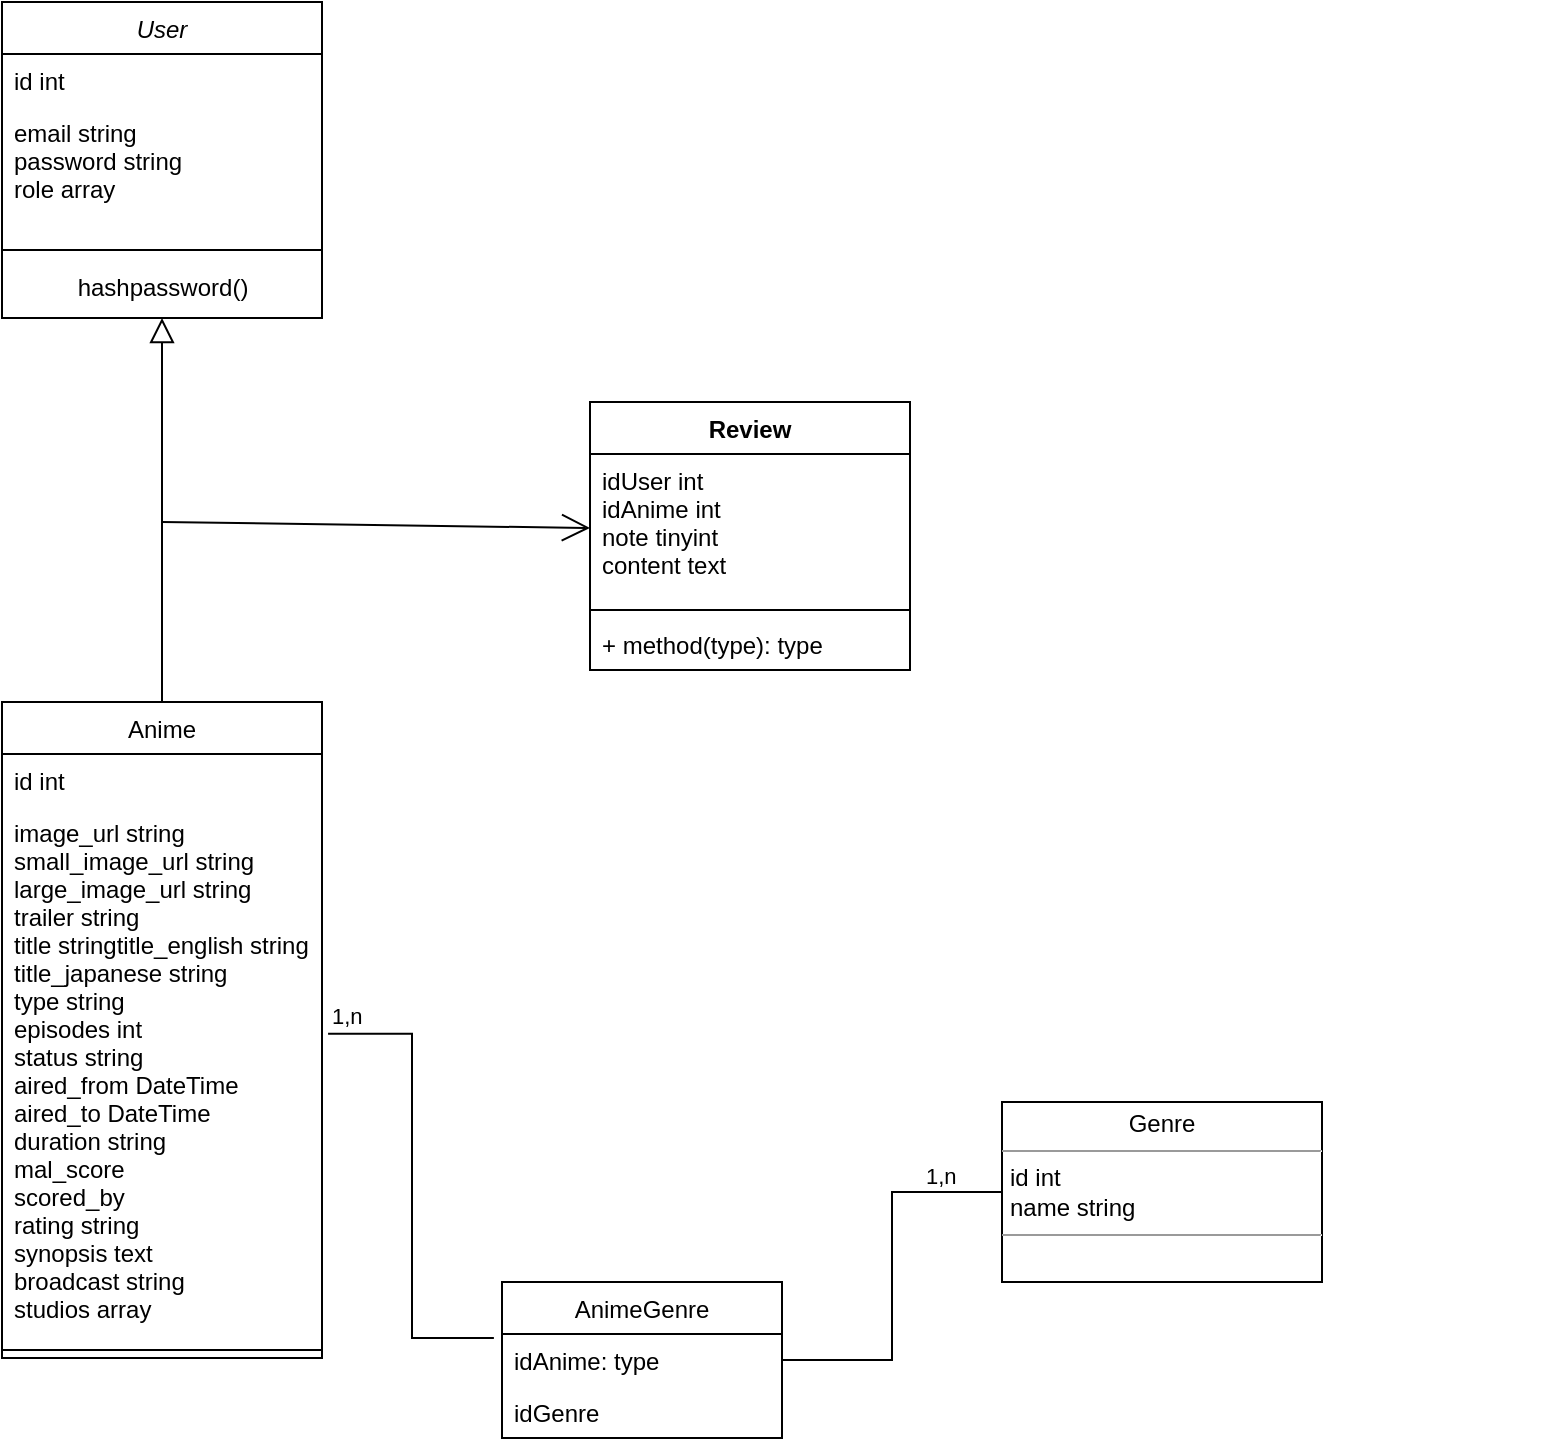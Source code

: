<mxfile>
    <diagram id="C5RBs43oDa-KdzZeNtuy" name="Page-1">
        <mxGraphModel dx="728" dy="329" grid="1" gridSize="10" guides="1" tooltips="1" connect="1" arrows="1" fold="1" page="1" pageScale="1" pageWidth="827" pageHeight="1169" math="0" shadow="0">
            <root>
                <mxCell id="WIyWlLk6GJQsqaUBKTNV-0"/>
                <mxCell id="WIyWlLk6GJQsqaUBKTNV-1" parent="WIyWlLk6GJQsqaUBKTNV-0"/>
                <mxCell id="zkfFHV4jXpPFQw0GAbJ--0" value="User" style="swimlane;fontStyle=2;align=center;verticalAlign=top;childLayout=stackLayout;horizontal=1;startSize=26;horizontalStack=0;resizeParent=1;resizeLast=0;collapsible=1;marginBottom=0;rounded=0;shadow=0;strokeWidth=1;" parent="WIyWlLk6GJQsqaUBKTNV-1" vertex="1">
                    <mxGeometry x="40" y="120" width="160" height="158" as="geometry">
                        <mxRectangle x="230" y="140" width="160" height="26" as="alternateBounds"/>
                    </mxGeometry>
                </mxCell>
                <mxCell id="zkfFHV4jXpPFQw0GAbJ--1" value="id int" style="text;align=left;verticalAlign=top;spacingLeft=4;spacingRight=4;overflow=hidden;rotatable=0;points=[[0,0.5],[1,0.5]];portConstraint=eastwest;" parent="zkfFHV4jXpPFQw0GAbJ--0" vertex="1">
                    <mxGeometry y="26" width="160" height="26" as="geometry"/>
                </mxCell>
                <mxCell id="zkfFHV4jXpPFQw0GAbJ--3" value="email string&#10;password string&#10;role array" style="text;align=left;verticalAlign=top;spacingLeft=4;spacingRight=4;overflow=hidden;rotatable=0;points=[[0,0.5],[1,0.5]];portConstraint=eastwest;rounded=0;shadow=0;html=0;" parent="zkfFHV4jXpPFQw0GAbJ--0" vertex="1">
                    <mxGeometry y="52" width="160" height="68" as="geometry"/>
                </mxCell>
                <mxCell id="zkfFHV4jXpPFQw0GAbJ--4" value="" style="line;html=1;strokeWidth=1;align=left;verticalAlign=middle;spacingTop=-1;spacingLeft=3;spacingRight=3;rotatable=0;labelPosition=right;points=[];portConstraint=eastwest;" parent="zkfFHV4jXpPFQw0GAbJ--0" vertex="1">
                    <mxGeometry y="120" width="160" height="8" as="geometry"/>
                </mxCell>
                <mxCell id="WkOJioCQTticUT09oS0X-1" value="hashpassword()" style="text;html=1;align=center;verticalAlign=middle;resizable=0;points=[];autosize=1;strokeColor=none;fillColor=none;" parent="zkfFHV4jXpPFQw0GAbJ--0" vertex="1">
                    <mxGeometry y="128" width="160" height="30" as="geometry"/>
                </mxCell>
                <mxCell id="zkfFHV4jXpPFQw0GAbJ--6" value="Anime" style="swimlane;fontStyle=0;align=center;verticalAlign=top;childLayout=stackLayout;horizontal=1;startSize=26;horizontalStack=0;resizeParent=1;resizeLast=0;collapsible=1;marginBottom=0;rounded=0;shadow=0;strokeWidth=1;" parent="WIyWlLk6GJQsqaUBKTNV-1" vertex="1">
                    <mxGeometry x="40" y="470" width="160" height="328" as="geometry">
                        <mxRectangle x="130" y="380" width="160" height="26" as="alternateBounds"/>
                    </mxGeometry>
                </mxCell>
                <mxCell id="zkfFHV4jXpPFQw0GAbJ--7" value="id int" style="text;align=left;verticalAlign=top;spacingLeft=4;spacingRight=4;overflow=hidden;rotatable=0;points=[[0,0.5],[1,0.5]];portConstraint=eastwest;" parent="zkfFHV4jXpPFQw0GAbJ--6" vertex="1">
                    <mxGeometry y="26" width="160" height="26" as="geometry"/>
                </mxCell>
                <mxCell id="zkfFHV4jXpPFQw0GAbJ--8" value="image_url string&#10;small_image_url string&#10;large_image_url string&#10;trailer string&#10;title stringtitle_english string&#10;title_japanese string&#10;type string&#10;episodes int&#10;status string&#10;aired_from DateTime&#10;aired_to DateTime&#10;duration string&#10;mal_score&#10;scored_by&#10;rating string&#10;synopsis text&#10;broadcast string&#10;studios array&#10;&#10;&#10;" style="text;align=left;verticalAlign=top;spacingLeft=4;spacingRight=4;overflow=hidden;rotatable=0;points=[[0,0.5],[1,0.5]];portConstraint=eastwest;rounded=0;shadow=0;html=0;" parent="zkfFHV4jXpPFQw0GAbJ--6" vertex="1">
                    <mxGeometry y="52" width="160" height="268" as="geometry"/>
                </mxCell>
                <mxCell id="zkfFHV4jXpPFQw0GAbJ--9" value="" style="line;html=1;strokeWidth=1;align=left;verticalAlign=middle;spacingTop=-1;spacingLeft=3;spacingRight=3;rotatable=0;labelPosition=right;points=[];portConstraint=eastwest;" parent="zkfFHV4jXpPFQw0GAbJ--6" vertex="1">
                    <mxGeometry y="320" width="160" height="8" as="geometry"/>
                </mxCell>
                <mxCell id="zkfFHV4jXpPFQw0GAbJ--12" value="" style="endArrow=block;endSize=10;endFill=0;shadow=0;strokeWidth=1;rounded=0;edgeStyle=elbowEdgeStyle;elbow=vertical;" parent="WIyWlLk6GJQsqaUBKTNV-1" source="zkfFHV4jXpPFQw0GAbJ--6" target="zkfFHV4jXpPFQw0GAbJ--0" edge="1">
                    <mxGeometry width="160" relative="1" as="geometry">
                        <mxPoint x="200" y="203" as="sourcePoint"/>
                        <mxPoint x="200" y="203" as="targetPoint"/>
                    </mxGeometry>
                </mxCell>
                <mxCell id="0x0gguabzzNkhoVbtkg3-4" value="Review" style="swimlane;fontStyle=1;align=center;verticalAlign=top;childLayout=stackLayout;horizontal=1;startSize=26;horizontalStack=0;resizeParent=1;resizeParentMax=0;resizeLast=0;collapsible=1;marginBottom=0;" parent="WIyWlLk6GJQsqaUBKTNV-1" vertex="1">
                    <mxGeometry x="334" y="320" width="160" height="134" as="geometry"/>
                </mxCell>
                <mxCell id="0x0gguabzzNkhoVbtkg3-5" value="idUser int&#10;idAnime int&#10;note tinyint&#10;content text" style="text;strokeColor=none;fillColor=none;align=left;verticalAlign=top;spacingLeft=4;spacingRight=4;overflow=hidden;rotatable=0;points=[[0,0.5],[1,0.5]];portConstraint=eastwest;" parent="0x0gguabzzNkhoVbtkg3-4" vertex="1">
                    <mxGeometry y="26" width="160" height="74" as="geometry"/>
                </mxCell>
                <mxCell id="0x0gguabzzNkhoVbtkg3-6" value="" style="line;strokeWidth=1;fillColor=none;align=left;verticalAlign=middle;spacingTop=-1;spacingLeft=3;spacingRight=3;rotatable=0;labelPosition=right;points=[];portConstraint=eastwest;strokeColor=inherit;" parent="0x0gguabzzNkhoVbtkg3-4" vertex="1">
                    <mxGeometry y="100" width="160" height="8" as="geometry"/>
                </mxCell>
                <mxCell id="0x0gguabzzNkhoVbtkg3-7" value="+ method(type): type" style="text;strokeColor=none;fillColor=none;align=left;verticalAlign=top;spacingLeft=4;spacingRight=4;overflow=hidden;rotatable=0;points=[[0,0.5],[1,0.5]];portConstraint=eastwest;" parent="0x0gguabzzNkhoVbtkg3-4" vertex="1">
                    <mxGeometry y="108" width="160" height="26" as="geometry"/>
                </mxCell>
                <mxCell id="0x0gguabzzNkhoVbtkg3-9" value="" style="endArrow=open;endFill=1;endSize=12;html=1;rounded=0;entryX=0;entryY=0.5;entryDx=0;entryDy=0;" parent="WIyWlLk6GJQsqaUBKTNV-1" target="0x0gguabzzNkhoVbtkg3-5" edge="1">
                    <mxGeometry width="160" relative="1" as="geometry">
                        <mxPoint x="120" y="380" as="sourcePoint"/>
                        <mxPoint x="350" y="390.99" as="targetPoint"/>
                    </mxGeometry>
                </mxCell>
                <mxCell id="htmISyk_SWBqHwaXkFk--2" value="&lt;p style=&quot;margin:0px;margin-top:4px;text-align:center;&quot;&gt;Genre&lt;/p&gt;&lt;hr size=&quot;1&quot;&gt;&lt;p style=&quot;margin:0px;margin-left:4px;&quot;&gt;id int&lt;/p&gt;&lt;p style=&quot;margin:0px;margin-left:4px;&quot;&gt;name string&lt;br&gt;&lt;/p&gt;&lt;hr size=&quot;1&quot;&gt;&lt;p style=&quot;margin:0px;margin-left:4px;&quot;&gt;&lt;br&gt;&lt;/p&gt;" style="verticalAlign=top;align=left;overflow=fill;fontSize=12;fontFamily=Helvetica;html=1;strokeColor=default;labelBackgroundColor=none;" parent="WIyWlLk6GJQsqaUBKTNV-1" vertex="1">
                    <mxGeometry x="540" y="670" width="160" height="90" as="geometry"/>
                </mxCell>
                <mxCell id="0x0gguabzzNkhoVbtkg3-10" value="AnimeGenre" style="swimlane;fontStyle=0;childLayout=stackLayout;horizontal=1;startSize=26;fillColor=none;horizontalStack=0;resizeParent=1;resizeParentMax=0;resizeLast=0;collapsible=1;marginBottom=0;" parent="WIyWlLk6GJQsqaUBKTNV-1" vertex="1">
                    <mxGeometry x="290" y="760" width="140" height="78" as="geometry"/>
                </mxCell>
                <mxCell id="0x0gguabzzNkhoVbtkg3-11" value="idAnime: type" style="text;strokeColor=none;fillColor=none;align=left;verticalAlign=top;spacingLeft=4;spacingRight=4;overflow=hidden;rotatable=0;points=[[0,0.5],[1,0.5]];portConstraint=eastwest;" parent="0x0gguabzzNkhoVbtkg3-10" vertex="1">
                    <mxGeometry y="26" width="140" height="26" as="geometry"/>
                </mxCell>
                <mxCell id="0x0gguabzzNkhoVbtkg3-12" value="idGenre" style="text;strokeColor=none;fillColor=none;align=left;verticalAlign=top;spacingLeft=4;spacingRight=4;overflow=hidden;rotatable=0;points=[[0,0.5],[1,0.5]];portConstraint=eastwest;" parent="0x0gguabzzNkhoVbtkg3-10" vertex="1">
                    <mxGeometry y="52" width="140" height="26" as="geometry"/>
                </mxCell>
                <mxCell id="htmISyk_SWBqHwaXkFk--3" value="" style="shape=image;verticalLabelPosition=bottom;verticalAlign=top;imageAspect=0;image=https://tse4.mm.bing.net/th?id=OIP.YxLTXU4u2B1sE6qfgFTyJwHaE5&amp;pid=Api" parent="WIyWlLk6GJQsqaUBKTNV-1" vertex="1">
                    <mxGeometry x="530" y="350" width="280" height="160" as="geometry"/>
                </mxCell>
                <mxCell id="0x0gguabzzNkhoVbtkg3-14" value="" style="endArrow=none;html=1;edgeStyle=orthogonalEdgeStyle;rounded=0;exitX=1.019;exitY=0.425;exitDx=0;exitDy=0;exitPerimeter=0;entryX=-0.029;entryY=0.077;entryDx=0;entryDy=0;entryPerimeter=0;" parent="WIyWlLk6GJQsqaUBKTNV-1" source="zkfFHV4jXpPFQw0GAbJ--8" target="0x0gguabzzNkhoVbtkg3-11" edge="1">
                    <mxGeometry relative="1" as="geometry">
                        <mxPoint x="260" y="510" as="sourcePoint"/>
                        <mxPoint x="420" y="510" as="targetPoint"/>
                    </mxGeometry>
                </mxCell>
                <mxCell id="0x0gguabzzNkhoVbtkg3-15" value="1,n" style="edgeLabel;resizable=0;html=1;align=left;verticalAlign=bottom;" parent="0x0gguabzzNkhoVbtkg3-14" connectable="0" vertex="1">
                    <mxGeometry x="-1" relative="1" as="geometry"/>
                </mxCell>
                <mxCell id="0x0gguabzzNkhoVbtkg3-17" value="" style="endArrow=none;html=1;edgeStyle=orthogonalEdgeStyle;rounded=0;exitX=0;exitY=0.5;exitDx=0;exitDy=0;entryX=1;entryY=0.5;entryDx=0;entryDy=0;" parent="WIyWlLk6GJQsqaUBKTNV-1" source="htmISyk_SWBqHwaXkFk--2" target="0x0gguabzzNkhoVbtkg3-11" edge="1">
                    <mxGeometry relative="1" as="geometry">
                        <mxPoint x="318.55" y="607.9" as="sourcePoint"/>
                        <mxPoint x="401.45" y="760.002" as="targetPoint"/>
                    </mxGeometry>
                </mxCell>
                <mxCell id="0x0gguabzzNkhoVbtkg3-18" value="1,n" style="edgeLabel;resizable=0;html=1;align=left;verticalAlign=bottom;" parent="0x0gguabzzNkhoVbtkg3-17" connectable="0" vertex="1">
                    <mxGeometry x="-1" relative="1" as="geometry">
                        <mxPoint x="-40" as="offset"/>
                    </mxGeometry>
                </mxCell>
            </root>
        </mxGraphModel>
    </diagram>
</mxfile>